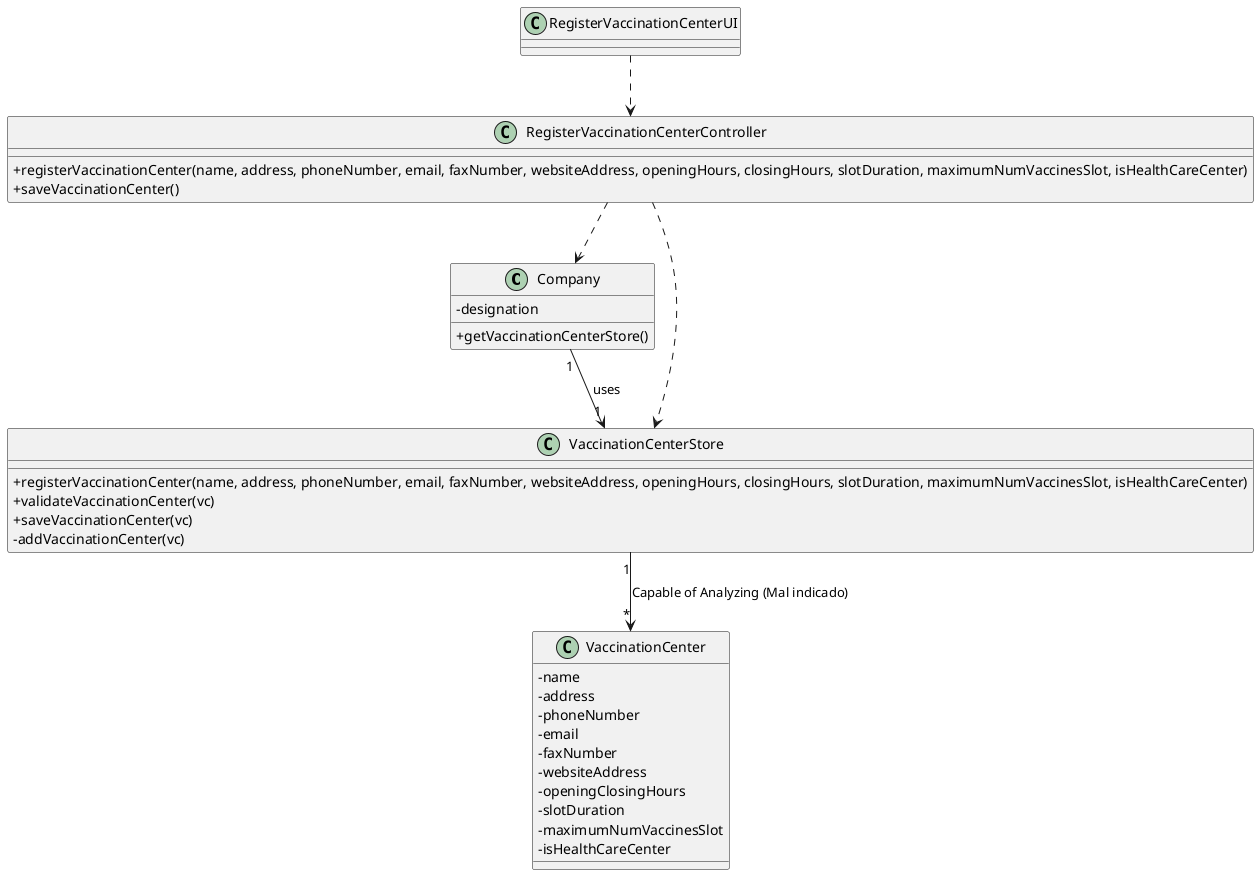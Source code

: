 @startuml
skinparam classAttributeIconSize 0

class Company{
- designation
+ getVaccinationCenterStore()

}
class RegisterVaccinationCenterUI
class RegisterVaccinationCenterController{
+ registerVaccinationCenter(name, address, phoneNumber, email, faxNumber, websiteAddress, openingHours, closingHours, slotDuration, maximumNumVaccinesSlot, isHealthCareCenter)
+ saveVaccinationCenter()
}
class VaccinationCenter{
- name
- address
- phoneNumber
- email
- faxNumber
- websiteAddress
- openingClosingHours
- slotDuration
- maximumNumVaccinesSlot
- isHealthCareCenter
}
class VaccinationCenterStore{
+ registerVaccinationCenter(name, address, phoneNumber, email, faxNumber, websiteAddress, openingHours, closingHours, slotDuration, maximumNumVaccinesSlot, isHealthCareCenter)
+ validateVaccinationCenter(vc)
+ saveVaccinationCenter(vc)
- addVaccinationCenter(vc)
}

Company "1" --> "1" VaccinationCenterStore : uses
RegisterVaccinationCenterController ..> VaccinationCenterStore
RegisterVaccinationCenterUI ..> RegisterVaccinationCenterController
RegisterVaccinationCenterController ..> Company
VaccinationCenterStore "1" --> "*" VaccinationCenter : Capable of Analyzing (Mal indicado)
@enduml